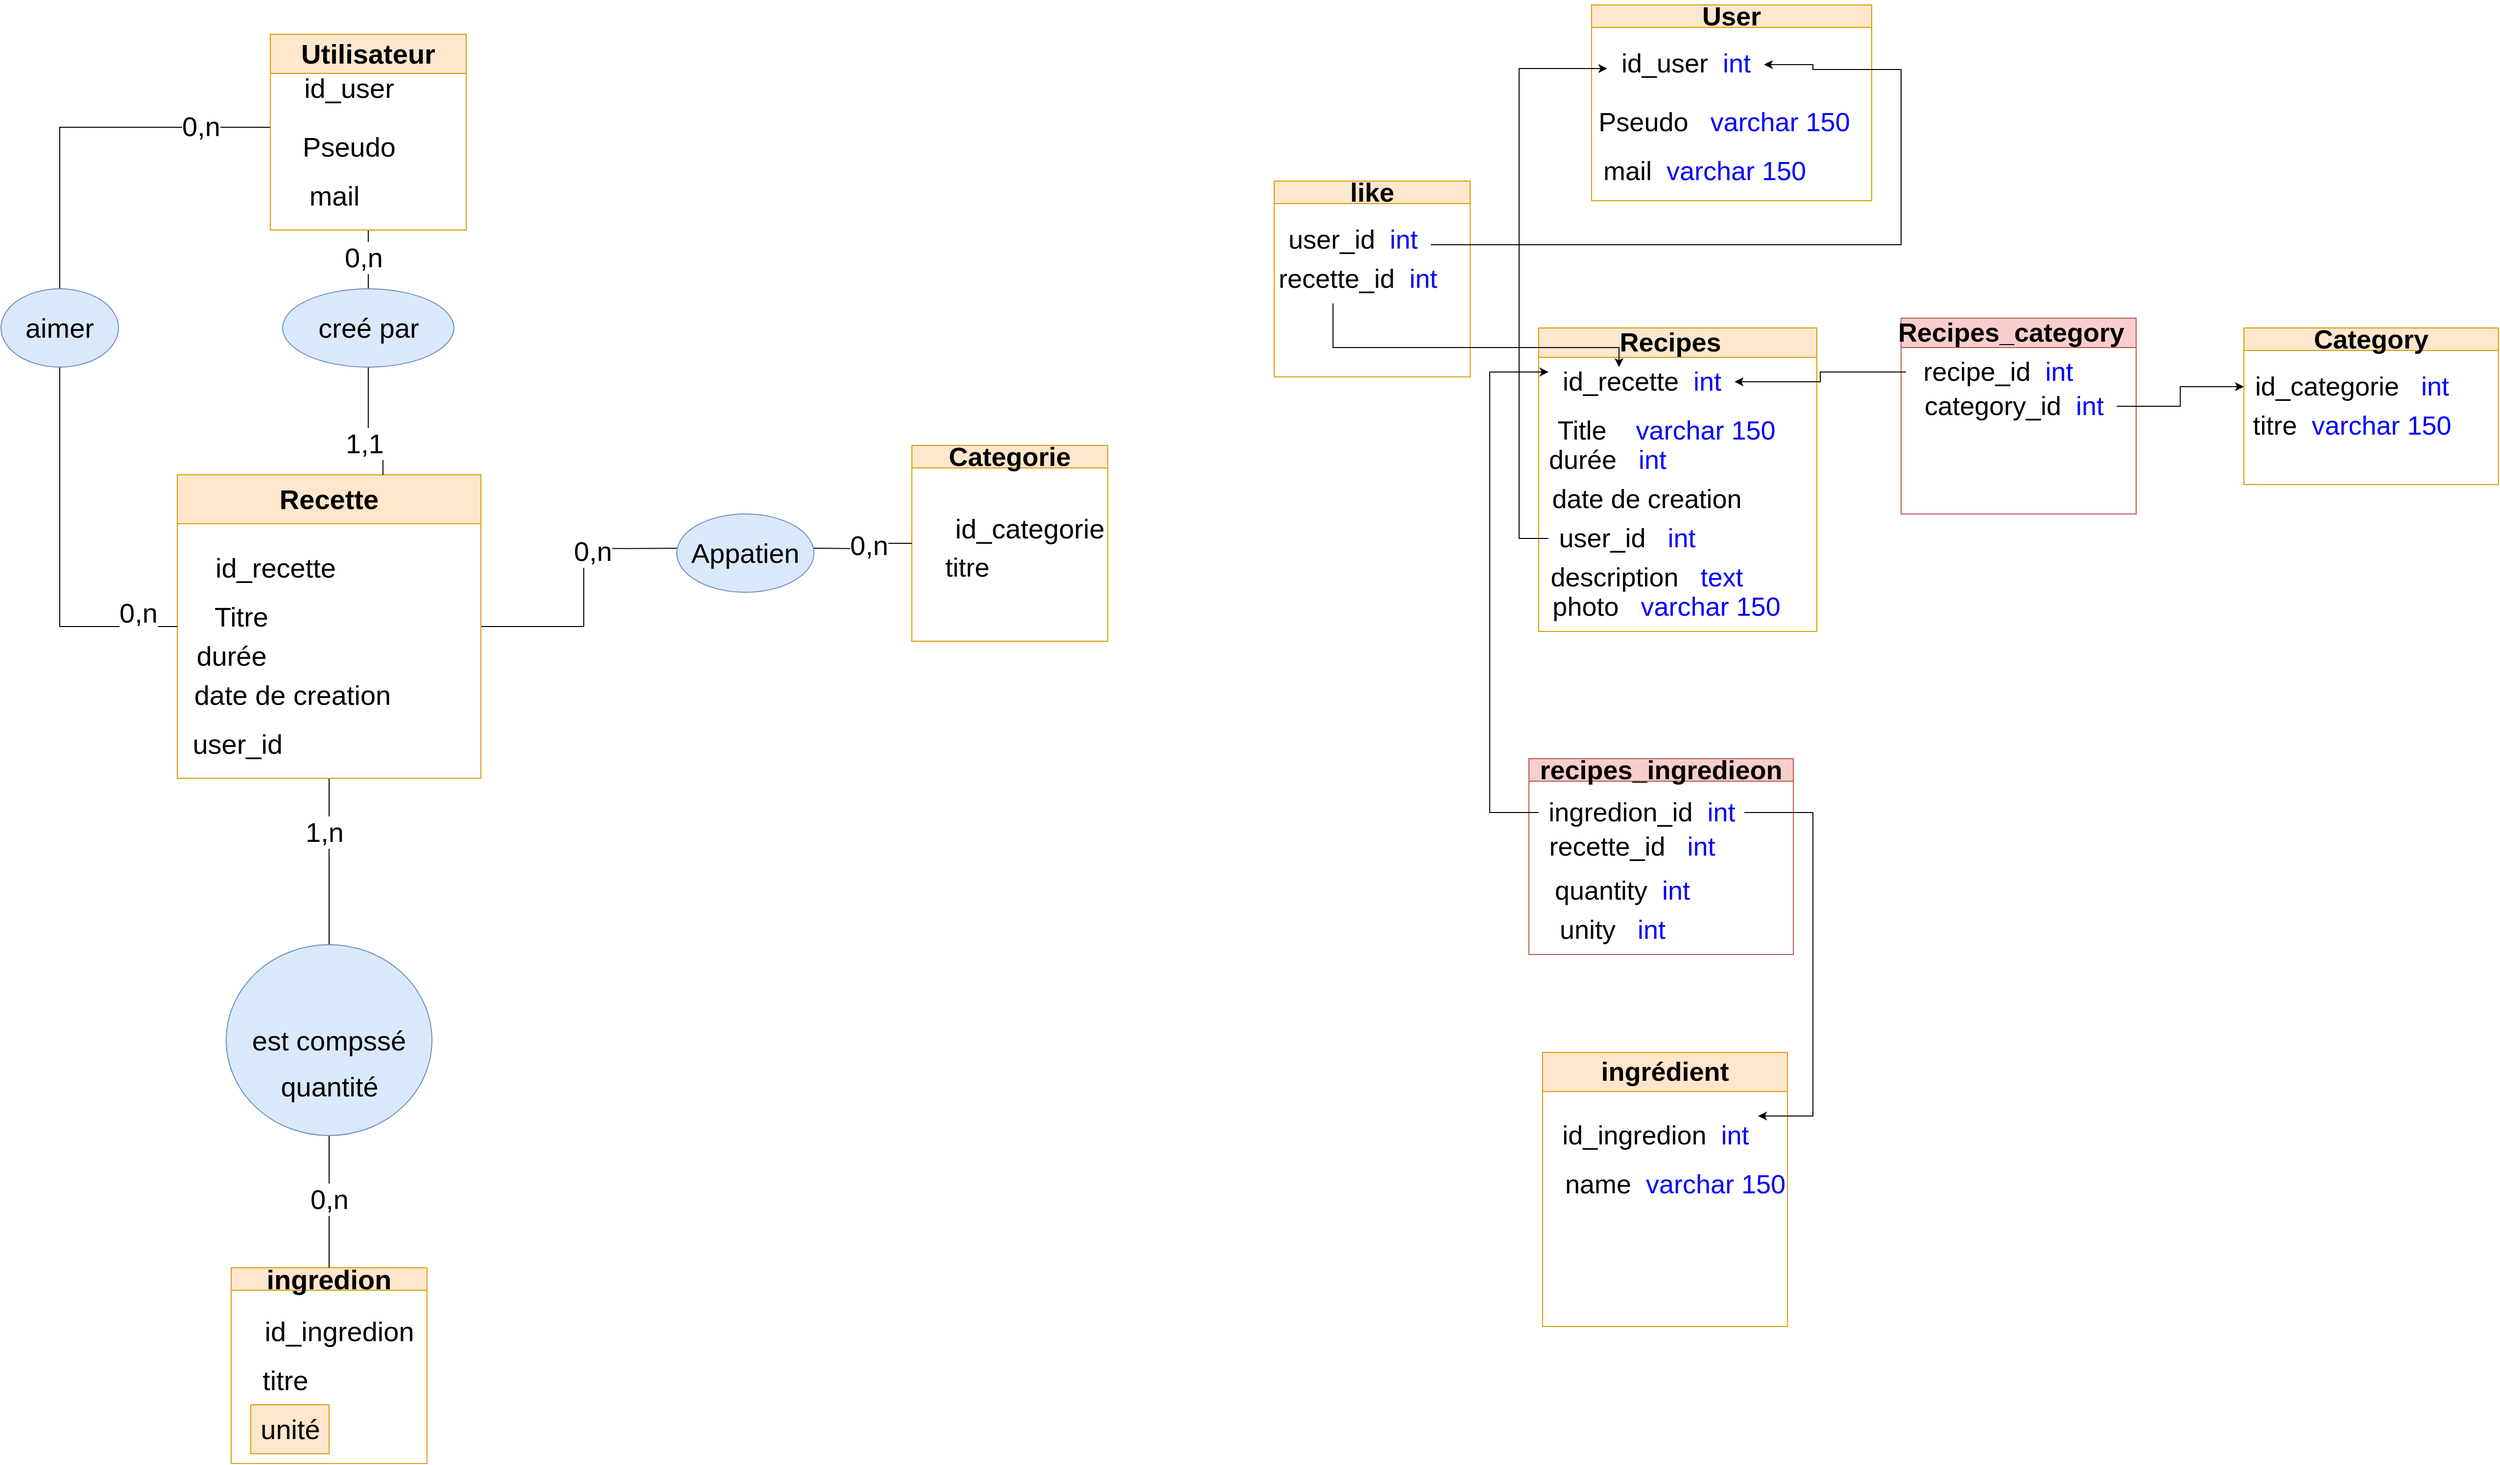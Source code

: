 <mxfile version="24.2.0" type="github">
  <diagram name="Page-1" id="wgrk6S5nRZcHMJpSFBIV">
    <mxGraphModel dx="3291" dy="3361" grid="1" gridSize="10" guides="1" tooltips="1" connect="1" arrows="1" fold="1" page="1" pageScale="1" pageWidth="827" pageHeight="1169" math="0" shadow="0">
      <root>
        <mxCell id="0" />
        <mxCell id="1" parent="0" />
        <mxCell id="pvugn4LxKU0_r8Y4LYPX-5" style="edgeStyle=orthogonalEdgeStyle;rounded=0;orthogonalLoop=1;jettySize=auto;html=1;entryX=0;entryY=0.5;entryDx=0;entryDy=0;endArrow=none;endFill=0;fontSize=28;" parent="1" source="pvugn4LxKU0_r8Y4LYPX-1" edge="1">
          <mxGeometry relative="1" as="geometry">
            <mxPoint x="530" y="345" as="targetPoint" />
          </mxGeometry>
        </mxCell>
        <mxCell id="pvugn4LxKU0_r8Y4LYPX-25" value="0,n" style="edgeLabel;html=1;align=center;verticalAlign=middle;resizable=0;points=[];fontSize=28;" parent="pvugn4LxKU0_r8Y4LYPX-5" vertex="1" connectable="0">
          <mxGeometry x="0.333" y="-2" relative="1" as="geometry">
            <mxPoint as="offset" />
          </mxGeometry>
        </mxCell>
        <mxCell id="pvugn4LxKU0_r8Y4LYPX-10" style="edgeStyle=orthogonalEdgeStyle;rounded=0;orthogonalLoop=1;jettySize=auto;html=1;exitX=0.5;exitY=1;exitDx=0;exitDy=0;endArrow=none;endFill=0;fontSize=28;" parent="1" source="pvugn4LxKU0_r8Y4LYPX-1" target="pvugn4LxKU0_r8Y4LYPX-111" edge="1">
          <mxGeometry relative="1" as="geometry">
            <mxPoint x="205.0" y="540" as="targetPoint" />
          </mxGeometry>
        </mxCell>
        <mxCell id="pvugn4LxKU0_r8Y4LYPX-1" value="Recette" style="swimlane;whiteSpace=wrap;html=1;fillColor=#ffe6cc;strokeColor=#d79b00;fontSize=28;startSize=50;" parent="1" vertex="1">
          <mxGeometry x="10" y="270" width="310" height="310" as="geometry" />
        </mxCell>
        <mxCell id="pvugn4LxKU0_r8Y4LYPX-18" value="Titre" style="text;html=1;align=center;verticalAlign=middle;resizable=0;points=[];autosize=1;strokeColor=none;fillColor=none;fontSize=28;" parent="pvugn4LxKU0_r8Y4LYPX-1" vertex="1">
          <mxGeometry x="25" y="120" width="80" height="50" as="geometry" />
        </mxCell>
        <mxCell id="pvugn4LxKU0_r8Y4LYPX-19" value="durée" style="text;html=1;align=center;verticalAlign=middle;resizable=0;points=[];autosize=1;strokeColor=none;fillColor=none;fontSize=28;" parent="pvugn4LxKU0_r8Y4LYPX-1" vertex="1">
          <mxGeometry x="5" y="160" width="100" height="50" as="geometry" />
        </mxCell>
        <mxCell id="pvugn4LxKU0_r8Y4LYPX-20" value="date de creation&amp;nbsp;&amp;nbsp;" style="text;html=1;align=center;verticalAlign=middle;resizable=0;points=[];autosize=1;strokeColor=none;fillColor=none;fontSize=28;" parent="pvugn4LxKU0_r8Y4LYPX-1" vertex="1">
          <mxGeometry x="5" y="200" width="240" height="50" as="geometry" />
        </mxCell>
        <mxCell id="pvugn4LxKU0_r8Y4LYPX-35" value="id_recette" style="text;html=1;align=center;verticalAlign=middle;resizable=0;points=[];autosize=1;strokeColor=none;fillColor=none;fontSize=28;" parent="pvugn4LxKU0_r8Y4LYPX-1" vertex="1">
          <mxGeometry x="25" y="70" width="150" height="50" as="geometry" />
        </mxCell>
        <mxCell id="rg27jKQKlpfrQJQ9IsVf-1" value="user_id&amp;nbsp;" style="text;html=1;align=center;verticalAlign=middle;resizable=0;points=[];autosize=1;strokeColor=none;fillColor=none;fontSize=28;" parent="pvugn4LxKU0_r8Y4LYPX-1" vertex="1">
          <mxGeometry x="5" y="250" width="120" height="50" as="geometry" />
        </mxCell>
        <mxCell id="pvugn4LxKU0_r8Y4LYPX-2" value="Categorie" style="swimlane;whiteSpace=wrap;html=1;fillColor=#ffe6cc;strokeColor=#d79b00;fontSize=27;" parent="1" vertex="1">
          <mxGeometry x="760" y="240" width="200" height="200" as="geometry" />
        </mxCell>
        <mxCell id="pvugn4LxKU0_r8Y4LYPX-24" value="titre&amp;nbsp;" style="text;html=1;align=center;verticalAlign=middle;resizable=0;points=[];autosize=1;strokeColor=none;fillColor=none;fontSize=27;" parent="pvugn4LxKU0_r8Y4LYPX-2" vertex="1">
          <mxGeometry x="20" y="100" width="80" height="50" as="geometry" />
        </mxCell>
        <mxCell id="pvugn4LxKU0_r8Y4LYPX-37" value="id_categorie" style="text;html=1;align=center;verticalAlign=middle;resizable=0;points=[];autosize=1;strokeColor=none;fillColor=none;fontSize=28;" parent="pvugn4LxKU0_r8Y4LYPX-2" vertex="1">
          <mxGeometry x="30" y="60" width="180" height="50" as="geometry" />
        </mxCell>
        <mxCell id="pvugn4LxKU0_r8Y4LYPX-7" value="" style="edgeStyle=orthogonalEdgeStyle;rounded=0;orthogonalLoop=1;jettySize=auto;html=1;endArrow=none;endFill=0;entryX=0;entryY=0.5;entryDx=0;entryDy=0;fontSize=28;" parent="1" target="pvugn4LxKU0_r8Y4LYPX-2" edge="1">
          <mxGeometry relative="1" as="geometry">
            <mxPoint x="660" y="345" as="sourcePoint" />
            <mxPoint x="900" y="360" as="targetPoint" />
          </mxGeometry>
        </mxCell>
        <mxCell id="pvugn4LxKU0_r8Y4LYPX-8" value="ingredion" style="swimlane;whiteSpace=wrap;html=1;fillColor=#ffe6cc;strokeColor=#d79b00;fontSize=28;" parent="1" vertex="1">
          <mxGeometry x="65" y="1080" width="200" height="200" as="geometry" />
        </mxCell>
        <mxCell id="pvugn4LxKU0_r8Y4LYPX-21" value="titre" style="text;html=1;align=center;verticalAlign=middle;resizable=0;points=[];autosize=1;strokeColor=none;fillColor=none;fontSize=28;" parent="pvugn4LxKU0_r8Y4LYPX-8" vertex="1">
          <mxGeometry x="20" y="90" width="70" height="50" as="geometry" />
        </mxCell>
        <mxCell id="pvugn4LxKU0_r8Y4LYPX-23" value="unité" style="text;html=1;align=center;verticalAlign=middle;resizable=0;points=[];autosize=1;strokeColor=#d79b00;fillColor=#ffe6cc;fontSize=28;" parent="pvugn4LxKU0_r8Y4LYPX-8" vertex="1">
          <mxGeometry x="20" y="140" width="80" height="50" as="geometry" />
        </mxCell>
        <mxCell id="pvugn4LxKU0_r8Y4LYPX-38" value="id_ingredion" style="text;html=1;align=center;verticalAlign=middle;resizable=0;points=[];autosize=1;strokeColor=none;fillColor=none;fontSize=28;" parent="pvugn4LxKU0_r8Y4LYPX-8" vertex="1">
          <mxGeometry x="20" y="40" width="180" height="50" as="geometry" />
        </mxCell>
        <mxCell id="pvugn4LxKU0_r8Y4LYPX-11" style="edgeStyle=orthogonalEdgeStyle;rounded=0;orthogonalLoop=1;jettySize=auto;html=1;endArrow=none;endFill=0;fontSize=28;" parent="1" source="pvugn4LxKU0_r8Y4LYPX-22" target="pvugn4LxKU0_r8Y4LYPX-8" edge="1">
          <mxGeometry relative="1" as="geometry">
            <mxPoint x="170" y="860" as="sourcePoint" />
          </mxGeometry>
        </mxCell>
        <mxCell id="pvugn4LxKU0_r8Y4LYPX-16" style="edgeStyle=orthogonalEdgeStyle;rounded=0;orthogonalLoop=1;jettySize=auto;html=1;exitX=0.5;exitY=1;exitDx=0;exitDy=0;endArrow=none;endFill=0;fontSize=28;" parent="1" source="pvugn4LxKU0_r8Y4LYPX-12" target="pvugn4LxKU0_r8Y4LYPX-109" edge="1">
          <mxGeometry relative="1" as="geometry">
            <mxPoint x="205.0" y="70" as="targetPoint" />
          </mxGeometry>
        </mxCell>
        <mxCell id="pvugn4LxKU0_r8Y4LYPX-93" style="edgeStyle=orthogonalEdgeStyle;rounded=0;orthogonalLoop=1;jettySize=auto;html=1;entryX=0.5;entryY=0;entryDx=0;entryDy=0;endArrow=none;endFill=0;fontSize=28;" parent="1" source="pvugn4LxKU0_r8Y4LYPX-12" target="pvugn4LxKU0_r8Y4LYPX-107" edge="1">
          <mxGeometry relative="1" as="geometry">
            <mxPoint x="-45.0" y="-85" as="targetPoint" />
            <Array as="points">
              <mxPoint x="-110" y="-85" />
            </Array>
          </mxGeometry>
        </mxCell>
        <mxCell id="pvugn4LxKU0_r8Y4LYPX-12" value="&lt;font style=&quot;font-size: 28px;&quot;&gt;Utilisateur&lt;/font&gt;" style="swimlane;whiteSpace=wrap;html=1;fillColor=#ffe6cc;strokeColor=#d79b00;fontSize=17;startSize=40;" parent="1" vertex="1">
          <mxGeometry x="105" y="-180" width="200" height="200" as="geometry" />
        </mxCell>
        <mxCell id="pvugn4LxKU0_r8Y4LYPX-14" value="Pseudo" style="text;html=1;align=center;verticalAlign=middle;resizable=0;points=[];autosize=1;strokeColor=none;fillColor=none;fontSize=28;" parent="pvugn4LxKU0_r8Y4LYPX-12" vertex="1">
          <mxGeometry x="20" y="90" width="120" height="50" as="geometry" />
        </mxCell>
        <mxCell id="pvugn4LxKU0_r8Y4LYPX-15" value="mail" style="text;html=1;align=center;verticalAlign=middle;resizable=0;points=[];autosize=1;strokeColor=none;fillColor=none;fontSize=28;" parent="pvugn4LxKU0_r8Y4LYPX-12" vertex="1">
          <mxGeometry x="30" y="140" width="70" height="50" as="geometry" />
        </mxCell>
        <mxCell id="pvugn4LxKU0_r8Y4LYPX-36" value="id_user" style="text;html=1;align=center;verticalAlign=middle;resizable=0;points=[];autosize=1;strokeColor=none;fillColor=none;fontSize=28;" parent="pvugn4LxKU0_r8Y4LYPX-12" vertex="1">
          <mxGeometry x="20" y="30" width="120" height="50" as="geometry" />
        </mxCell>
        <mxCell id="pvugn4LxKU0_r8Y4LYPX-17" style="edgeStyle=orthogonalEdgeStyle;rounded=0;orthogonalLoop=1;jettySize=auto;html=1;endArrow=none;endFill=0;fontSize=28;" parent="1" source="pvugn4LxKU0_r8Y4LYPX-109" target="pvugn4LxKU0_r8Y4LYPX-1" edge="1">
          <mxGeometry relative="1" as="geometry">
            <mxPoint x="205.0" y="200" as="sourcePoint" />
            <Array as="points">
              <mxPoint x="205" y="250" />
              <mxPoint x="220" y="250" />
            </Array>
          </mxGeometry>
        </mxCell>
        <mxCell id="pvugn4LxKU0_r8Y4LYPX-26" value="0,n" style="edgeLabel;html=1;align=center;verticalAlign=middle;resizable=0;points=[];fontSize=28;" parent="1" vertex="1" connectable="0">
          <mxGeometry x="710" y="240" as="geometry">
            <mxPoint x="6" y="102" as="offset" />
          </mxGeometry>
        </mxCell>
        <mxCell id="pvugn4LxKU0_r8Y4LYPX-27" value="1,1" style="edgeLabel;html=1;align=center;verticalAlign=middle;resizable=0;points=[];fontSize=28;" parent="1" vertex="1" connectable="0">
          <mxGeometry x="390" y="357" as="geometry">
            <mxPoint x="-189" y="-119" as="offset" />
          </mxGeometry>
        </mxCell>
        <mxCell id="pvugn4LxKU0_r8Y4LYPX-28" value="0,n" style="edgeLabel;html=1;align=center;verticalAlign=middle;resizable=0;points=[];fontSize=28;" parent="1" vertex="1" connectable="0">
          <mxGeometry x="455" y="357" as="geometry">
            <mxPoint x="-255" y="-309" as="offset" />
          </mxGeometry>
        </mxCell>
        <mxCell id="pvugn4LxKU0_r8Y4LYPX-29" value="1,n" style="edgeLabel;html=1;align=center;verticalAlign=middle;resizable=0;points=[];fontSize=28;" parent="1" vertex="1" connectable="0">
          <mxGeometry x="414" y="450" as="geometry">
            <mxPoint x="-254" y="185" as="offset" />
          </mxGeometry>
        </mxCell>
        <mxCell id="pvugn4LxKU0_r8Y4LYPX-30" value="0,n" style="edgeLabel;html=1;align=center;verticalAlign=middle;resizable=0;points=[];fontSize=28;" parent="1" vertex="1" connectable="0">
          <mxGeometry x="410" y="670" as="geometry">
            <mxPoint x="-245" y="340" as="offset" />
          </mxGeometry>
        </mxCell>
        <mxCell id="pvugn4LxKU0_r8Y4LYPX-39" value="User" style="swimlane;whiteSpace=wrap;html=1;fillColor=#ffe6cc;strokeColor=#d79b00;fontSize=27;" parent="1" vertex="1">
          <mxGeometry x="1454" y="-210" width="286" height="200" as="geometry" />
        </mxCell>
        <mxCell id="pvugn4LxKU0_r8Y4LYPX-40" value="Pseudo&amp;nbsp; &amp;nbsp;&lt;font color=&quot;#0000ff&quot; style=&quot;font-size: 27px;&quot;&gt;varchar 150&lt;/font&gt;" style="text;html=1;align=center;verticalAlign=middle;resizable=0;points=[];autosize=1;strokeColor=none;fillColor=none;fontSize=27;" parent="pvugn4LxKU0_r8Y4LYPX-39" vertex="1">
          <mxGeometry x="-5" y="95" width="280" height="50" as="geometry" />
        </mxCell>
        <mxCell id="pvugn4LxKU0_r8Y4LYPX-41" value="mail&amp;nbsp;&amp;nbsp;&lt;font color=&quot;#0000ff&quot; style=&quot;font-size: 27px;&quot;&gt;varchar 150&lt;/font&gt;" style="text;html=1;align=center;verticalAlign=middle;resizable=0;points=[];autosize=1;strokeColor=none;fillColor=none;fontSize=27;" parent="pvugn4LxKU0_r8Y4LYPX-39" vertex="1">
          <mxGeometry y="145" width="230" height="50" as="geometry" />
        </mxCell>
        <mxCell id="pvugn4LxKU0_r8Y4LYPX-42" value="id_user&amp;nbsp;&amp;nbsp;&lt;font color=&quot;#0000ff&quot; style=&quot;font-size: 27px;&quot;&gt;int&lt;/font&gt;" style="text;html=1;align=center;verticalAlign=middle;resizable=0;points=[];autosize=1;strokeColor=none;fillColor=none;fontSize=27;" parent="pvugn4LxKU0_r8Y4LYPX-39" vertex="1">
          <mxGeometry x="16" y="35" width="160" height="50" as="geometry" />
        </mxCell>
        <mxCell id="pvugn4LxKU0_r8Y4LYPX-43" value="Recipes&amp;nbsp;&amp;nbsp;" style="swimlane;whiteSpace=wrap;html=1;fillColor=#ffe6cc;strokeColor=#d79b00;startSize=30;fontSize=27;" parent="1" vertex="1">
          <mxGeometry x="1400" y="120" width="284" height="310" as="geometry" />
        </mxCell>
        <mxCell id="pvugn4LxKU0_r8Y4LYPX-44" value="Title&amp;nbsp; &amp;nbsp; &lt;font color=&quot;#0000ff&quot; style=&quot;font-size: 27px;&quot;&gt;varchar 150&lt;/font&gt;" style="text;html=1;align=center;verticalAlign=middle;resizable=0;points=[];autosize=1;strokeColor=none;fillColor=none;fontSize=27;" parent="pvugn4LxKU0_r8Y4LYPX-43" vertex="1">
          <mxGeometry x="5" y="80" width="250" height="50" as="geometry" />
        </mxCell>
        <mxCell id="pvugn4LxKU0_r8Y4LYPX-45" value="durée&amp;nbsp; &amp;nbsp;&lt;font color=&quot;#0000ff&quot; style=&quot;font-size: 27px;&quot;&gt;int&lt;/font&gt;" style="text;html=1;align=center;verticalAlign=middle;resizable=0;points=[];autosize=1;strokeColor=none;fillColor=none;fontSize=27;" parent="pvugn4LxKU0_r8Y4LYPX-43" vertex="1">
          <mxGeometry y="110" width="140" height="50" as="geometry" />
        </mxCell>
        <mxCell id="pvugn4LxKU0_r8Y4LYPX-47" value="id_recette&amp;nbsp;&amp;nbsp;&lt;font color=&quot;#0000ff&quot; style=&quot;font-size: 27px;&quot;&gt;int&lt;/font&gt;" style="text;html=1;align=center;verticalAlign=middle;resizable=0;points=[];autosize=1;strokeColor=none;fillColor=none;fontSize=27;" parent="pvugn4LxKU0_r8Y4LYPX-43" vertex="1">
          <mxGeometry x="10" y="30" width="190" height="50" as="geometry" />
        </mxCell>
        <mxCell id="pvugn4LxKU0_r8Y4LYPX-55" value="user_id&amp;nbsp; &amp;nbsp;&lt;font color=&quot;#0000ff&quot; style=&quot;font-size: 27px;&quot;&gt;int&lt;/font&gt;" style="text;html=1;align=center;verticalAlign=middle;resizable=0;points=[];autosize=1;strokeColor=none;fillColor=none;fontSize=27;" parent="pvugn4LxKU0_r8Y4LYPX-43" vertex="1">
          <mxGeometry x="10" y="190" width="160" height="50" as="geometry" />
        </mxCell>
        <mxCell id="pvugn4LxKU0_r8Y4LYPX-77" value="description&amp;nbsp; &amp;nbsp;&lt;font color=&quot;#0000ff&quot; style=&quot;font-size: 27px;&quot;&gt;text&lt;/font&gt;" style="text;html=1;align=center;verticalAlign=middle;resizable=0;points=[];autosize=1;strokeColor=none;fillColor=none;fontSize=27;" parent="pvugn4LxKU0_r8Y4LYPX-43" vertex="1">
          <mxGeometry y="230" width="220" height="50" as="geometry" />
        </mxCell>
        <mxCell id="pvugn4LxKU0_r8Y4LYPX-78" value="photo&amp;nbsp; &amp;nbsp;&lt;font color=&quot;#0000ff&quot; style=&quot;font-size: 27px;&quot;&gt;varchar 150&lt;/font&gt;" style="text;html=1;align=center;verticalAlign=middle;resizable=0;points=[];autosize=1;strokeColor=none;fillColor=none;fontSize=27;" parent="pvugn4LxKU0_r8Y4LYPX-43" vertex="1">
          <mxGeometry y="260" width="260" height="50" as="geometry" />
        </mxCell>
        <mxCell id="pvugn4LxKU0_r8Y4LYPX-48" value="ingrédient" style="swimlane;whiteSpace=wrap;html=1;fillColor=#ffe6cc;strokeColor=#d79b00;fontSize=27;startSize=40;" parent="1" vertex="1">
          <mxGeometry x="1404" y="860" width="250" height="280" as="geometry" />
        </mxCell>
        <mxCell id="pvugn4LxKU0_r8Y4LYPX-49" value="name&amp;nbsp;&amp;nbsp;&lt;font color=&quot;#0000ff&quot; style=&quot;font-size: 27px;&quot;&gt;varchar 150&lt;/font&gt;" style="text;html=1;align=center;verticalAlign=middle;resizable=0;points=[];autosize=1;strokeColor=none;fillColor=none;fontSize=27;" parent="pvugn4LxKU0_r8Y4LYPX-48" vertex="1">
          <mxGeometry x="10" y="110" width="250" height="50" as="geometry" />
        </mxCell>
        <mxCell id="pvugn4LxKU0_r8Y4LYPX-51" value="id_ingredion&amp;nbsp;&amp;nbsp;&lt;font color=&quot;#0000ff&quot; style=&quot;font-size: 27px;&quot;&gt;int&lt;/font&gt;" style="text;html=1;align=center;verticalAlign=middle;resizable=0;points=[];autosize=1;strokeColor=none;fillColor=none;fontSize=27;" parent="pvugn4LxKU0_r8Y4LYPX-48" vertex="1">
          <mxGeometry x="10" y="60" width="210" height="50" as="geometry" />
        </mxCell>
        <mxCell id="pvugn4LxKU0_r8Y4LYPX-52" value="Category" style="swimlane;whiteSpace=wrap;html=1;fillColor=#ffe6cc;strokeColor=#d79b00;fontSize=27;" parent="1" vertex="1">
          <mxGeometry x="2120" y="120" width="260" height="160" as="geometry" />
        </mxCell>
        <mxCell id="pvugn4LxKU0_r8Y4LYPX-53" value="titre&amp;nbsp; &lt;font color=&quot;#0000ff&quot; style=&quot;font-size: 27px;&quot;&gt;varchar 150&lt;/font&gt;" style="text;html=1;align=center;verticalAlign=middle;resizable=0;points=[];autosize=1;strokeColor=none;fillColor=none;fontSize=27;" parent="pvugn4LxKU0_r8Y4LYPX-52" vertex="1">
          <mxGeometry x="-5" y="75" width="230" height="50" as="geometry" />
        </mxCell>
        <mxCell id="pvugn4LxKU0_r8Y4LYPX-54" value="id_categorie&amp;nbsp; &amp;nbsp;&lt;font color=&quot;#0000ff&quot; style=&quot;font-size: 27px;&quot;&gt;int&lt;/font&gt;" style="text;html=1;align=center;verticalAlign=middle;resizable=0;points=[];autosize=1;strokeColor=none;fillColor=none;fontSize=27;" parent="pvugn4LxKU0_r8Y4LYPX-52" vertex="1">
          <mxGeometry y="35" width="220" height="50" as="geometry" />
        </mxCell>
        <mxCell id="pvugn4LxKU0_r8Y4LYPX-56" value="Recipes_category&amp;nbsp;&amp;nbsp;" style="swimlane;whiteSpace=wrap;html=1;fillColor=#f8cecc;strokeColor=#b85450;startSize=30;fontSize=27;" parent="1" vertex="1">
          <mxGeometry x="1770" y="110" width="240" height="200" as="geometry" />
        </mxCell>
        <mxCell id="pvugn4LxKU0_r8Y4LYPX-57" value="&amp;nbsp;" style="text;html=1;align=center;verticalAlign=middle;resizable=0;points=[];autosize=1;strokeColor=none;fillColor=none;fontSize=27;" parent="pvugn4LxKU0_r8Y4LYPX-56" vertex="1">
          <mxGeometry x="20" y="70" width="30" height="50" as="geometry" />
        </mxCell>
        <mxCell id="pvugn4LxKU0_r8Y4LYPX-58" value="category_id&amp;nbsp;&amp;nbsp;&lt;font color=&quot;#0000ff&quot; style=&quot;font-size: 27px;&quot;&gt;int&lt;/font&gt;" style="text;html=1;align=center;verticalAlign=middle;resizable=0;points=[];autosize=1;strokeColor=none;fillColor=none;fontSize=27;" parent="pvugn4LxKU0_r8Y4LYPX-56" vertex="1">
          <mxGeometry x="10" y="65" width="210" height="50" as="geometry" />
        </mxCell>
        <mxCell id="pvugn4LxKU0_r8Y4LYPX-60" value="&amp;nbsp;recipe_id&amp;nbsp;&amp;nbsp;&lt;font color=&quot;#0000ff&quot; style=&quot;font-size: 27px;&quot;&gt;int&lt;/font&gt;" style="text;html=1;align=center;verticalAlign=middle;resizable=0;points=[];autosize=1;strokeColor=none;fillColor=none;fontSize=27;" parent="pvugn4LxKU0_r8Y4LYPX-56" vertex="1">
          <mxGeometry x="5" y="30" width="180" height="50" as="geometry" />
        </mxCell>
        <mxCell id="pvugn4LxKU0_r8Y4LYPX-64" style="edgeStyle=orthogonalEdgeStyle;rounded=0;orthogonalLoop=1;jettySize=auto;html=1;fontSize=27;" parent="1" source="pvugn4LxKU0_r8Y4LYPX-58" target="pvugn4LxKU0_r8Y4LYPX-54" edge="1">
          <mxGeometry relative="1" as="geometry" />
        </mxCell>
        <mxCell id="pvugn4LxKU0_r8Y4LYPX-65" style="edgeStyle=orthogonalEdgeStyle;rounded=0;orthogonalLoop=1;jettySize=auto;html=1;fontSize=27;" parent="1" source="pvugn4LxKU0_r8Y4LYPX-60" target="pvugn4LxKU0_r8Y4LYPX-47" edge="1">
          <mxGeometry relative="1" as="geometry" />
        </mxCell>
        <mxCell id="pvugn4LxKU0_r8Y4LYPX-67" value="recipes_ingredieon" style="swimlane;whiteSpace=wrap;html=1;fillColor=#f8cecc;strokeColor=#b85450;fontSize=27;" parent="1" vertex="1">
          <mxGeometry x="1390" y="560" width="270" height="200" as="geometry" />
        </mxCell>
        <mxCell id="pvugn4LxKU0_r8Y4LYPX-68" value="recette_id&amp;nbsp; &amp;nbsp;&lt;font color=&quot;#0000ff&quot; style=&quot;font-size: 27px;&quot;&gt;int&lt;/font&gt;" style="text;html=1;align=center;verticalAlign=middle;resizable=0;points=[];autosize=1;strokeColor=none;fillColor=none;fontSize=27;" parent="pvugn4LxKU0_r8Y4LYPX-67" vertex="1">
          <mxGeometry x="10" y="65" width="190" height="50" as="geometry" />
        </mxCell>
        <mxCell id="pvugn4LxKU0_r8Y4LYPX-69" value="quantity&amp;nbsp;&amp;nbsp;&lt;font color=&quot;#0000ff&quot; style=&quot;font-size: 27px;&quot;&gt;int&lt;/font&gt;" style="text;html=1;align=center;verticalAlign=middle;resizable=0;points=[];autosize=1;strokeColor=none;fillColor=none;fontSize=27;" parent="pvugn4LxKU0_r8Y4LYPX-67" vertex="1">
          <mxGeometry x="15" y="110" width="160" height="50" as="geometry" />
        </mxCell>
        <mxCell id="pvugn4LxKU0_r8Y4LYPX-50" value="unity&amp;nbsp; &amp;nbsp;&lt;font color=&quot;#0000ff&quot; style=&quot;font-size: 27px;&quot;&gt;int&lt;/font&gt;" style="text;html=1;align=center;verticalAlign=middle;resizable=0;points=[];autosize=1;strokeColor=none;fillColor=none;fontSize=27;" parent="pvugn4LxKU0_r8Y4LYPX-67" vertex="1">
          <mxGeometry x="20" y="150" width="130" height="50" as="geometry" />
        </mxCell>
        <mxCell id="pvugn4LxKU0_r8Y4LYPX-71" style="edgeStyle=orthogonalEdgeStyle;rounded=0;orthogonalLoop=1;jettySize=auto;html=1;fontSize=27;" parent="1" source="pvugn4LxKU0_r8Y4LYPX-70" target="pvugn4LxKU0_r8Y4LYPX-51" edge="1">
          <mxGeometry relative="1" as="geometry">
            <Array as="points">
              <mxPoint x="1680" y="615" />
              <mxPoint x="1680" y="925" />
            </Array>
            <mxPoint x="1690" y="930" as="targetPoint" />
          </mxGeometry>
        </mxCell>
        <mxCell id="pvugn4LxKU0_r8Y4LYPX-72" style="edgeStyle=orthogonalEdgeStyle;rounded=0;orthogonalLoop=1;jettySize=auto;html=1;fontSize=27;" parent="1" source="pvugn4LxKU0_r8Y4LYPX-70" target="pvugn4LxKU0_r8Y4LYPX-47" edge="1">
          <mxGeometry relative="1" as="geometry">
            <Array as="points">
              <mxPoint x="1350" y="615" />
              <mxPoint x="1350" y="165" />
            </Array>
          </mxGeometry>
        </mxCell>
        <mxCell id="pvugn4LxKU0_r8Y4LYPX-79" value="&lt;font style=&quot;font-size: 27px;&quot;&gt;like&lt;/font&gt;" style="swimlane;whiteSpace=wrap;html=1;fillColor=#ffe6cc;strokeColor=#d79b00;fontSize=24;" parent="1" vertex="1">
          <mxGeometry x="1130" y="-30" width="200" height="200" as="geometry" />
        </mxCell>
        <mxCell id="pvugn4LxKU0_r8Y4LYPX-82" value="user_id&amp;nbsp;&lt;font color=&quot;#0000ff&quot; style=&quot;font-size: 27px;&quot;&gt; int&lt;/font&gt;" style="text;html=1;align=center;verticalAlign=middle;resizable=0;points=[];autosize=1;strokeColor=none;fillColor=none;fontSize=27;" parent="pvugn4LxKU0_r8Y4LYPX-79" vertex="1">
          <mxGeometry y="35" width="160" height="50" as="geometry" />
        </mxCell>
        <mxCell id="pvugn4LxKU0_r8Y4LYPX-83" value="recette_id&amp;nbsp;&amp;nbsp;&lt;font color=&quot;#0000ff&quot; style=&quot;font-size: 27px;&quot;&gt;int&lt;/font&gt;" style="text;html=1;align=center;verticalAlign=middle;resizable=0;points=[];autosize=1;strokeColor=none;fillColor=none;fontSize=27;" parent="pvugn4LxKU0_r8Y4LYPX-79" vertex="1">
          <mxGeometry x="-10" y="75" width="190" height="50" as="geometry" />
        </mxCell>
        <mxCell id="pvugn4LxKU0_r8Y4LYPX-84" style="edgeStyle=orthogonalEdgeStyle;rounded=0;orthogonalLoop=1;jettySize=auto;html=1;fontSize=27;" parent="1" source="pvugn4LxKU0_r8Y4LYPX-83" edge="1">
          <mxGeometry relative="1" as="geometry">
            <mxPoint x="1110" y="130" as="sourcePoint" />
            <Array as="points">
              <mxPoint x="1190" y="140" />
              <mxPoint x="1482" y="140" />
            </Array>
            <mxPoint x="1482" y="160" as="targetPoint" />
          </mxGeometry>
        </mxCell>
        <mxCell id="pvugn4LxKU0_r8Y4LYPX-85" style="edgeStyle=orthogonalEdgeStyle;rounded=0;orthogonalLoop=1;jettySize=auto;html=1;fontSize=27;" parent="1" source="pvugn4LxKU0_r8Y4LYPX-82" target="pvugn4LxKU0_r8Y4LYPX-42" edge="1">
          <mxGeometry relative="1" as="geometry">
            <Array as="points">
              <mxPoint x="1770" y="35" />
              <mxPoint x="1770" y="-144" />
              <mxPoint x="1680" y="-144" />
              <mxPoint x="1680" y="-149" />
            </Array>
            <mxPoint x="1630" y="-180" as="targetPoint" />
          </mxGeometry>
        </mxCell>
        <mxCell id="pvugn4LxKU0_r8Y4LYPX-96" style="edgeStyle=orthogonalEdgeStyle;rounded=0;orthogonalLoop=1;jettySize=auto;html=1;exitX=0.5;exitY=1;exitDx=0;exitDy=0;endArrow=none;endFill=0;entryX=0;entryY=0.5;entryDx=0;entryDy=0;fontSize=28;" parent="1" source="pvugn4LxKU0_r8Y4LYPX-107" target="pvugn4LxKU0_r8Y4LYPX-1" edge="1">
          <mxGeometry relative="1" as="geometry">
            <mxPoint x="-69.96" y="390" as="sourcePoint" />
            <mxPoint x="110" y="390" as="targetPoint" />
          </mxGeometry>
        </mxCell>
        <mxCell id="pvugn4LxKU0_r8Y4LYPX-97" value="0,n" style="edgeLabel;html=1;align=center;verticalAlign=middle;resizable=0;points=[];fontSize=28;" parent="1" vertex="1" connectable="0">
          <mxGeometry x="455" y="340" as="geometry">
            <mxPoint x="-421" y="-426" as="offset" />
          </mxGeometry>
        </mxCell>
        <mxCell id="pvugn4LxKU0_r8Y4LYPX-100" value="0,n" style="edgeLabel;html=1;align=center;verticalAlign=middle;resizable=0;points=[];fontSize=28;" parent="1" vertex="1" connectable="0">
          <mxGeometry x="390" y="380" as="geometry">
            <mxPoint x="-420" y="31" as="offset" />
          </mxGeometry>
        </mxCell>
        <mxCell id="pvugn4LxKU0_r8Y4LYPX-107" value="aimer" style="ellipse;whiteSpace=wrap;html=1;fillColor=#dae8fc;strokeColor=#6c8ebf;fontSize=28;" parent="1" vertex="1">
          <mxGeometry x="-170" y="80" width="120" height="80" as="geometry" />
        </mxCell>
        <mxCell id="pvugn4LxKU0_r8Y4LYPX-109" value="creé par" style="ellipse;whiteSpace=wrap;html=1;fillColor=#dae8fc;strokeColor=#6c8ebf;fontSize=28;" parent="1" vertex="1">
          <mxGeometry x="117.5" y="80" width="175" height="80" as="geometry" />
        </mxCell>
        <mxCell id="pvugn4LxKU0_r8Y4LYPX-111" value="est compssé" style="ellipse;whiteSpace=wrap;html=1;fillColor=#dae8fc;strokeColor=#6c8ebf;fontSize=28;" parent="1" vertex="1">
          <mxGeometry x="60" y="750" width="210" height="195" as="geometry" />
        </mxCell>
        <mxCell id="pvugn4LxKU0_r8Y4LYPX-113" value="Appatien" style="ellipse;whiteSpace=wrap;html=1;fillColor=#dae8fc;strokeColor=#6c8ebf;fontSize=28;" parent="1" vertex="1">
          <mxGeometry x="520" y="310" width="140" height="80" as="geometry" />
        </mxCell>
        <mxCell id="pvugn4LxKU0_r8Y4LYPX-22" value="quantité" style="text;html=1;align=center;verticalAlign=middle;resizable=0;points=[];autosize=1;strokeColor=none;fillColor=none;fontSize=28;" parent="1" vertex="1">
          <mxGeometry x="105" y="870" width="120" height="50" as="geometry" />
        </mxCell>
        <mxCell id="pvugn4LxKU0_r8Y4LYPX-70" value="ingredion_id&amp;nbsp;&amp;nbsp;&lt;font color=&quot;#0000ff&quot; style=&quot;font-size: 27px;&quot;&gt;int&lt;/font&gt;" style="text;html=1;align=center;verticalAlign=middle;resizable=0;points=[];autosize=1;strokeColor=none;fillColor=none;fontSize=27;" parent="1" vertex="1">
          <mxGeometry x="1400" y="590" width="210" height="50" as="geometry" />
        </mxCell>
        <mxCell id="pvugn4LxKU0_r8Y4LYPX-46" value="date de creation" style="text;html=1;align=center;verticalAlign=middle;resizable=0;points=[];autosize=1;strokeColor=none;fillColor=none;fontSize=27;" parent="1" vertex="1">
          <mxGeometry x="1400" y="270" width="220" height="50" as="geometry" />
        </mxCell>
        <mxCell id="rg27jKQKlpfrQJQ9IsVf-13" value="" style="edgeStyle=orthogonalEdgeStyle;rounded=0;orthogonalLoop=1;jettySize=auto;html=1;fontSize=27;" parent="1" source="pvugn4LxKU0_r8Y4LYPX-55" target="pvugn4LxKU0_r8Y4LYPX-42" edge="1">
          <mxGeometry relative="1" as="geometry">
            <Array as="points">
              <mxPoint x="1380" y="335" />
              <mxPoint x="1380" y="-145" />
            </Array>
            <mxPoint x="1490" y="310" as="sourcePoint" />
            <mxPoint x="1510" y="-145" as="targetPoint" />
          </mxGeometry>
        </mxCell>
      </root>
    </mxGraphModel>
  </diagram>
</mxfile>
